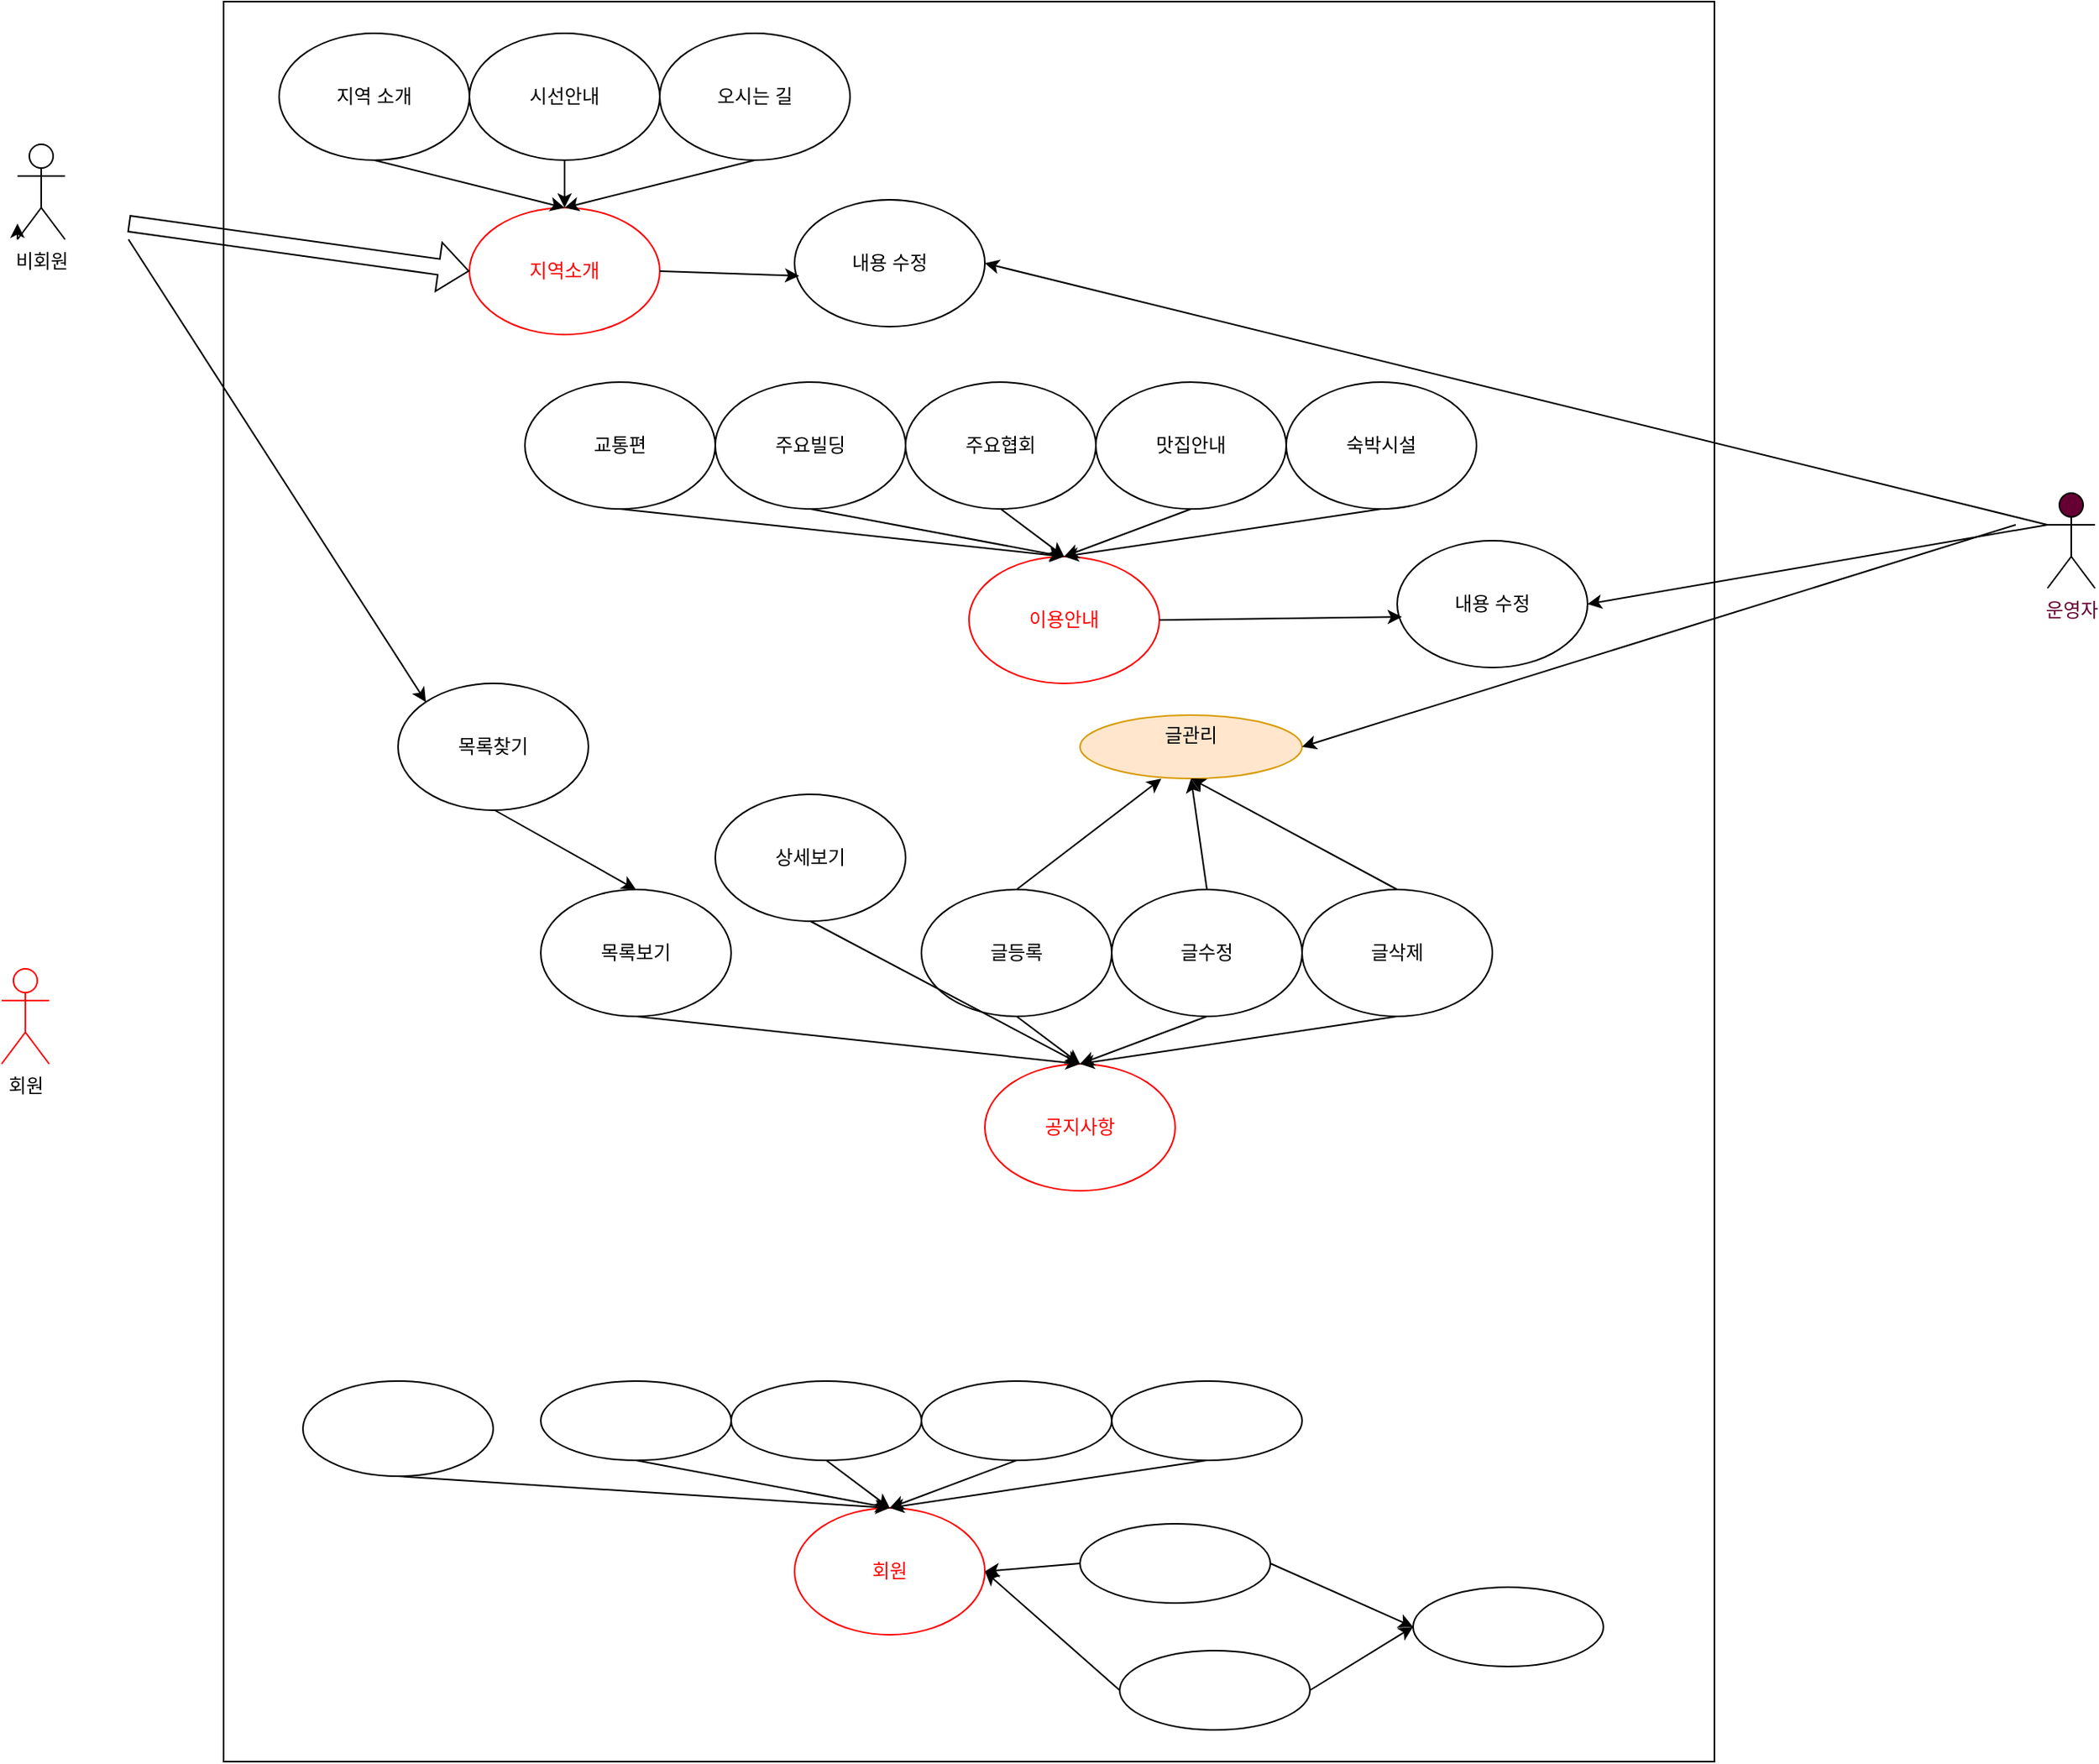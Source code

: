 <mxfile version="24.0.5" type="device">
  <diagram name="Page-1" id="2YBvvXClWsGukQMizWep">
    <mxGraphModel dx="1568" dy="1186" grid="1" gridSize="10" guides="1" tooltips="1" connect="1" arrows="1" fold="1" page="1" pageScale="1" pageWidth="850" pageHeight="1100" math="0" shadow="0">
      <root>
        <mxCell id="0" />
        <mxCell id="1" parent="0" />
        <mxCell id="-MzAeiQj3mPVBVqikxLo-1" value="" style="rounded=0;whiteSpace=wrap;html=1;" vertex="1" parent="1">
          <mxGeometry x="390" y="10" width="940" height="1110" as="geometry" />
        </mxCell>
        <mxCell id="-MzAeiQj3mPVBVqikxLo-2" value="비회원" style="shape=umlActor;verticalLabelPosition=bottom;verticalAlign=top;html=1;outlineConnect=0;" vertex="1" parent="1">
          <mxGeometry x="260" y="100" width="30" height="60" as="geometry" />
        </mxCell>
        <mxCell id="-MzAeiQj3mPVBVqikxLo-3" value="회원&lt;div&gt;&lt;br&gt;&lt;/div&gt;" style="shape=umlActor;verticalLabelPosition=bottom;verticalAlign=top;html=1;outlineConnect=0;strokeColor=#FF0000;" vertex="1" parent="1">
          <mxGeometry x="250" y="620" width="30" height="60" as="geometry" />
        </mxCell>
        <mxCell id="-MzAeiQj3mPVBVqikxLo-8" value="지역 소개" style="ellipse;whiteSpace=wrap;html=1;" vertex="1" parent="1">
          <mxGeometry x="425" y="30" width="120" height="80" as="geometry" />
        </mxCell>
        <mxCell id="-MzAeiQj3mPVBVqikxLo-9" value="시선안내" style="ellipse;whiteSpace=wrap;html=1;" vertex="1" parent="1">
          <mxGeometry x="545" y="30" width="120" height="80" as="geometry" />
        </mxCell>
        <mxCell id="-MzAeiQj3mPVBVqikxLo-10" value="오시는 길" style="ellipse;whiteSpace=wrap;html=1;" vertex="1" parent="1">
          <mxGeometry x="665" y="30" width="120" height="80" as="geometry" />
        </mxCell>
        <mxCell id="-MzAeiQj3mPVBVqikxLo-11" value="&lt;font color=&quot;#ff0000&quot;&gt;지역소개&lt;/font&gt;" style="ellipse;whiteSpace=wrap;html=1;strokeColor=#FF0000;" vertex="1" parent="1">
          <mxGeometry x="545" y="140" width="120" height="80" as="geometry" />
        </mxCell>
        <mxCell id="-MzAeiQj3mPVBVqikxLo-12" value="" style="endArrow=classic;html=1;rounded=0;exitX=0.5;exitY=1;exitDx=0;exitDy=0;entryX=0.5;entryY=0;entryDx=0;entryDy=0;" edge="1" parent="1" source="-MzAeiQj3mPVBVqikxLo-9" target="-MzAeiQj3mPVBVqikxLo-11">
          <mxGeometry width="50" height="50" relative="1" as="geometry">
            <mxPoint x="570" y="340" as="sourcePoint" />
            <mxPoint x="620" y="290" as="targetPoint" />
          </mxGeometry>
        </mxCell>
        <mxCell id="-MzAeiQj3mPVBVqikxLo-13" value="" style="endArrow=classic;html=1;rounded=0;exitX=0.5;exitY=1;exitDx=0;exitDy=0;entryX=0.5;entryY=0;entryDx=0;entryDy=0;" edge="1" parent="1" source="-MzAeiQj3mPVBVqikxLo-10" target="-MzAeiQj3mPVBVqikxLo-11">
          <mxGeometry width="50" height="50" relative="1" as="geometry">
            <mxPoint x="615" y="120" as="sourcePoint" />
            <mxPoint x="615" y="150" as="targetPoint" />
          </mxGeometry>
        </mxCell>
        <mxCell id="-MzAeiQj3mPVBVqikxLo-14" value="" style="endArrow=classic;html=1;rounded=0;exitX=0.5;exitY=1;exitDx=0;exitDy=0;entryX=0.5;entryY=0;entryDx=0;entryDy=0;" edge="1" parent="1" source="-MzAeiQj3mPVBVqikxLo-8" target="-MzAeiQj3mPVBVqikxLo-11">
          <mxGeometry width="50" height="50" relative="1" as="geometry">
            <mxPoint x="625" y="130" as="sourcePoint" />
            <mxPoint x="625" y="160" as="targetPoint" />
          </mxGeometry>
        </mxCell>
        <mxCell id="-MzAeiQj3mPVBVqikxLo-15" value="내용 수정" style="ellipse;whiteSpace=wrap;html=1;" vertex="1" parent="1">
          <mxGeometry x="750" y="135" width="120" height="80" as="geometry" />
        </mxCell>
        <mxCell id="-MzAeiQj3mPVBVqikxLo-16" style="edgeStyle=orthogonalEdgeStyle;rounded=0;orthogonalLoop=1;jettySize=auto;html=1;exitX=0;exitY=1;exitDx=0;exitDy=0;exitPerimeter=0;entryX=0;entryY=0.833;entryDx=0;entryDy=0;entryPerimeter=0;" edge="1" parent="1" source="-MzAeiQj3mPVBVqikxLo-2" target="-MzAeiQj3mPVBVqikxLo-2">
          <mxGeometry relative="1" as="geometry" />
        </mxCell>
        <mxCell id="-MzAeiQj3mPVBVqikxLo-17" value="" style="shape=flexArrow;endArrow=classic;html=1;rounded=0;entryX=0;entryY=0.5;entryDx=0;entryDy=0;" edge="1" parent="1" target="-MzAeiQj3mPVBVqikxLo-11">
          <mxGeometry width="50" height="50" relative="1" as="geometry">
            <mxPoint x="330" y="150" as="sourcePoint" />
            <mxPoint x="380" y="100" as="targetPoint" />
          </mxGeometry>
        </mxCell>
        <mxCell id="-MzAeiQj3mPVBVqikxLo-18" value="" style="endArrow=classic;html=1;rounded=0;entryX=0.025;entryY=0.6;entryDx=0;entryDy=0;entryPerimeter=0;exitX=1;exitY=0.5;exitDx=0;exitDy=0;" edge="1" parent="1" source="-MzAeiQj3mPVBVqikxLo-11" target="-MzAeiQj3mPVBVqikxLo-15">
          <mxGeometry width="50" height="50" relative="1" as="geometry">
            <mxPoint x="570" y="340" as="sourcePoint" />
            <mxPoint x="620" y="290" as="targetPoint" />
          </mxGeometry>
        </mxCell>
        <mxCell id="-MzAeiQj3mPVBVqikxLo-20" value="" style="endArrow=classic;html=1;rounded=0;entryX=1;entryY=0.5;entryDx=0;entryDy=0;exitX=0;exitY=0.333;exitDx=0;exitDy=0;exitPerimeter=0;" edge="1" parent="1" source="-MzAeiQj3mPVBVqikxLo-39" target="-MzAeiQj3mPVBVqikxLo-15">
          <mxGeometry width="50" height="50" relative="1" as="geometry">
            <mxPoint x="1320" y="160" as="sourcePoint" />
            <mxPoint x="730" y="290" as="targetPoint" />
          </mxGeometry>
        </mxCell>
        <mxCell id="-MzAeiQj3mPVBVqikxLo-22" value="교통편" style="ellipse;whiteSpace=wrap;html=1;" vertex="1" parent="1">
          <mxGeometry x="580" y="250" width="120" height="80" as="geometry" />
        </mxCell>
        <mxCell id="-MzAeiQj3mPVBVqikxLo-23" value="주요빌딩" style="ellipse;whiteSpace=wrap;html=1;" vertex="1" parent="1">
          <mxGeometry x="700" y="250" width="120" height="80" as="geometry" />
        </mxCell>
        <mxCell id="-MzAeiQj3mPVBVqikxLo-24" value="주요협회" style="ellipse;whiteSpace=wrap;html=1;" vertex="1" parent="1">
          <mxGeometry x="820" y="250" width="120" height="80" as="geometry" />
        </mxCell>
        <mxCell id="-MzAeiQj3mPVBVqikxLo-25" value="&lt;font color=&quot;#ff0000&quot;&gt;이용안내&lt;/font&gt;" style="ellipse;whiteSpace=wrap;html=1;strokeColor=#FF0000;" vertex="1" parent="1">
          <mxGeometry x="860" y="360" width="120" height="80" as="geometry" />
        </mxCell>
        <mxCell id="-MzAeiQj3mPVBVqikxLo-26" value="" style="endArrow=classic;html=1;rounded=0;exitX=0.5;exitY=1;exitDx=0;exitDy=0;entryX=0.5;entryY=0;entryDx=0;entryDy=0;" edge="1" parent="1" source="-MzAeiQj3mPVBVqikxLo-23" target="-MzAeiQj3mPVBVqikxLo-25">
          <mxGeometry width="50" height="50" relative="1" as="geometry">
            <mxPoint x="647.5" y="560" as="sourcePoint" />
            <mxPoint x="697.5" y="510" as="targetPoint" />
          </mxGeometry>
        </mxCell>
        <mxCell id="-MzAeiQj3mPVBVqikxLo-27" value="" style="endArrow=classic;html=1;rounded=0;exitX=0.5;exitY=1;exitDx=0;exitDy=0;entryX=0.5;entryY=0;entryDx=0;entryDy=0;" edge="1" parent="1" source="-MzAeiQj3mPVBVqikxLo-24" target="-MzAeiQj3mPVBVqikxLo-25">
          <mxGeometry width="50" height="50" relative="1" as="geometry">
            <mxPoint x="692.5" y="340" as="sourcePoint" />
            <mxPoint x="692.5" y="370" as="targetPoint" />
          </mxGeometry>
        </mxCell>
        <mxCell id="-MzAeiQj3mPVBVqikxLo-28" value="" style="endArrow=classic;html=1;rounded=0;exitX=0.5;exitY=1;exitDx=0;exitDy=0;entryX=0.5;entryY=0;entryDx=0;entryDy=0;" edge="1" parent="1" source="-MzAeiQj3mPVBVqikxLo-22" target="-MzAeiQj3mPVBVqikxLo-25">
          <mxGeometry width="50" height="50" relative="1" as="geometry">
            <mxPoint x="702.5" y="350" as="sourcePoint" />
            <mxPoint x="702.5" y="380" as="targetPoint" />
          </mxGeometry>
        </mxCell>
        <mxCell id="-MzAeiQj3mPVBVqikxLo-29" value="내용 수정" style="ellipse;whiteSpace=wrap;html=1;" vertex="1" parent="1">
          <mxGeometry x="1130" y="350" width="120" height="80" as="geometry" />
        </mxCell>
        <mxCell id="-MzAeiQj3mPVBVqikxLo-30" value="" style="endArrow=classic;html=1;rounded=0;entryX=0.025;entryY=0.6;entryDx=0;entryDy=0;entryPerimeter=0;exitX=1;exitY=0.5;exitDx=0;exitDy=0;" edge="1" parent="1" source="-MzAeiQj3mPVBVqikxLo-25" target="-MzAeiQj3mPVBVqikxLo-29">
          <mxGeometry width="50" height="50" relative="1" as="geometry">
            <mxPoint x="647.5" y="560" as="sourcePoint" />
            <mxPoint x="697.5" y="510" as="targetPoint" />
          </mxGeometry>
        </mxCell>
        <mxCell id="-MzAeiQj3mPVBVqikxLo-33" value="맛집안내" style="ellipse;whiteSpace=wrap;html=1;" vertex="1" parent="1">
          <mxGeometry x="940" y="250" width="120" height="80" as="geometry" />
        </mxCell>
        <mxCell id="-MzAeiQj3mPVBVqikxLo-34" value="숙박시설" style="ellipse;whiteSpace=wrap;html=1;" vertex="1" parent="1">
          <mxGeometry x="1060" y="250" width="120" height="80" as="geometry" />
        </mxCell>
        <mxCell id="-MzAeiQj3mPVBVqikxLo-36" value="" style="endArrow=classic;html=1;rounded=0;exitX=0.5;exitY=1;exitDx=0;exitDy=0;entryX=0.5;entryY=0;entryDx=0;entryDy=0;" edge="1" parent="1" source="-MzAeiQj3mPVBVqikxLo-33" target="-MzAeiQj3mPVBVqikxLo-25">
          <mxGeometry width="50" height="50" relative="1" as="geometry">
            <mxPoint x="830" y="360" as="sourcePoint" />
            <mxPoint x="880" y="310" as="targetPoint" />
          </mxGeometry>
        </mxCell>
        <mxCell id="-MzAeiQj3mPVBVqikxLo-37" value="" style="endArrow=classic;html=1;rounded=0;exitX=0.5;exitY=1;exitDx=0;exitDy=0;entryX=0.5;entryY=0;entryDx=0;entryDy=0;" edge="1" parent="1" source="-MzAeiQj3mPVBVqikxLo-34" target="-MzAeiQj3mPVBVqikxLo-25">
          <mxGeometry width="50" height="50" relative="1" as="geometry">
            <mxPoint x="830" y="360" as="sourcePoint" />
            <mxPoint x="880" y="310" as="targetPoint" />
          </mxGeometry>
        </mxCell>
        <mxCell id="-MzAeiQj3mPVBVqikxLo-39" value="&lt;font color=&quot;#660033&quot;&gt;운영자&lt;/font&gt;" style="shape=umlActor;verticalLabelPosition=bottom;verticalAlign=top;html=1;outlineConnect=0;fillColor=#660033;" vertex="1" parent="1">
          <mxGeometry x="1540" y="320" width="30" height="60" as="geometry" />
        </mxCell>
        <mxCell id="-MzAeiQj3mPVBVqikxLo-41" value="" style="endArrow=classic;html=1;rounded=0;exitX=0;exitY=0.333;exitDx=0;exitDy=0;exitPerimeter=0;entryX=1;entryY=0.5;entryDx=0;entryDy=0;" edge="1" parent="1" source="-MzAeiQj3mPVBVqikxLo-39" target="-MzAeiQj3mPVBVqikxLo-29">
          <mxGeometry width="50" height="50" relative="1" as="geometry">
            <mxPoint x="630" y="360" as="sourcePoint" />
            <mxPoint x="680" y="310" as="targetPoint" />
          </mxGeometry>
        </mxCell>
        <mxCell id="-MzAeiQj3mPVBVqikxLo-42" value="글관리&lt;div&gt;&lt;br&gt;&lt;/div&gt;" style="ellipse;whiteSpace=wrap;html=1;fillColor=#ffe6cc;strokeColor=#d79b00;" vertex="1" parent="1">
          <mxGeometry x="930" y="460" width="140" height="40" as="geometry" />
        </mxCell>
        <mxCell id="-MzAeiQj3mPVBVqikxLo-43" value="" style="endArrow=classic;html=1;rounded=0;entryX=1;entryY=0.5;entryDx=0;entryDy=0;" edge="1" parent="1" target="-MzAeiQj3mPVBVqikxLo-42">
          <mxGeometry width="50" height="50" relative="1" as="geometry">
            <mxPoint x="1520" y="340" as="sourcePoint" />
            <mxPoint x="1260" y="400" as="targetPoint" />
          </mxGeometry>
        </mxCell>
        <mxCell id="-MzAeiQj3mPVBVqikxLo-44" value="" style="endArrow=classic;html=1;rounded=0;entryX=0.5;entryY=0;entryDx=0;entryDy=0;exitX=1;exitY=0.5;exitDx=0;exitDy=0;" edge="1" parent="1" target="-MzAeiQj3mPVBVqikxLo-45">
          <mxGeometry width="50" height="50" relative="1" as="geometry">
            <mxPoint x="561" y="520" as="sourcePoint" />
            <mxPoint x="649" y="523" as="targetPoint" />
          </mxGeometry>
        </mxCell>
        <mxCell id="-MzAeiQj3mPVBVqikxLo-45" value="목록보기" style="ellipse;whiteSpace=wrap;html=1;" vertex="1" parent="1">
          <mxGeometry x="590" y="570" width="120" height="80" as="geometry" />
        </mxCell>
        <mxCell id="-MzAeiQj3mPVBVqikxLo-46" value="상세보기" style="ellipse;whiteSpace=wrap;html=1;" vertex="1" parent="1">
          <mxGeometry x="700" y="510" width="120" height="80" as="geometry" />
        </mxCell>
        <mxCell id="-MzAeiQj3mPVBVqikxLo-47" value="글등록" style="ellipse;whiteSpace=wrap;html=1;" vertex="1" parent="1">
          <mxGeometry x="830" y="570" width="120" height="80" as="geometry" />
        </mxCell>
        <mxCell id="-MzAeiQj3mPVBVqikxLo-48" value="&lt;font color=&quot;#ff0000&quot;&gt;공지사항&lt;/font&gt;" style="ellipse;whiteSpace=wrap;html=1;strokeColor=#FF0000;" vertex="1" parent="1">
          <mxGeometry x="870" y="680" width="120" height="80" as="geometry" />
        </mxCell>
        <mxCell id="-MzAeiQj3mPVBVqikxLo-49" value="" style="endArrow=classic;html=1;rounded=0;exitX=0.5;exitY=1;exitDx=0;exitDy=0;entryX=0.5;entryY=0;entryDx=0;entryDy=0;" edge="1" parent="1" source="-MzAeiQj3mPVBVqikxLo-46" target="-MzAeiQj3mPVBVqikxLo-48">
          <mxGeometry width="50" height="50" relative="1" as="geometry">
            <mxPoint x="657.5" y="880" as="sourcePoint" />
            <mxPoint x="707.5" y="830" as="targetPoint" />
          </mxGeometry>
        </mxCell>
        <mxCell id="-MzAeiQj3mPVBVqikxLo-50" value="" style="endArrow=classic;html=1;rounded=0;exitX=0.5;exitY=1;exitDx=0;exitDy=0;entryX=0.5;entryY=0;entryDx=0;entryDy=0;" edge="1" parent="1" source="-MzAeiQj3mPVBVqikxLo-47" target="-MzAeiQj3mPVBVqikxLo-48">
          <mxGeometry width="50" height="50" relative="1" as="geometry">
            <mxPoint x="702.5" y="660" as="sourcePoint" />
            <mxPoint x="702.5" y="690" as="targetPoint" />
          </mxGeometry>
        </mxCell>
        <mxCell id="-MzAeiQj3mPVBVqikxLo-51" value="" style="endArrow=classic;html=1;rounded=0;exitX=0.5;exitY=1;exitDx=0;exitDy=0;entryX=0.5;entryY=0;entryDx=0;entryDy=0;" edge="1" parent="1" source="-MzAeiQj3mPVBVqikxLo-45" target="-MzAeiQj3mPVBVqikxLo-48">
          <mxGeometry width="50" height="50" relative="1" as="geometry">
            <mxPoint x="712.5" y="670" as="sourcePoint" />
            <mxPoint x="712.5" y="700" as="targetPoint" />
          </mxGeometry>
        </mxCell>
        <mxCell id="-MzAeiQj3mPVBVqikxLo-54" value="글수정" style="ellipse;whiteSpace=wrap;html=1;" vertex="1" parent="1">
          <mxGeometry x="950" y="570" width="120" height="80" as="geometry" />
        </mxCell>
        <mxCell id="-MzAeiQj3mPVBVqikxLo-55" value="글삭제" style="ellipse;whiteSpace=wrap;html=1;" vertex="1" parent="1">
          <mxGeometry x="1070" y="570" width="120" height="80" as="geometry" />
        </mxCell>
        <mxCell id="-MzAeiQj3mPVBVqikxLo-56" value="" style="endArrow=classic;html=1;rounded=0;exitX=0.5;exitY=1;exitDx=0;exitDy=0;entryX=0.5;entryY=0;entryDx=0;entryDy=0;" edge="1" parent="1" source="-MzAeiQj3mPVBVqikxLo-54" target="-MzAeiQj3mPVBVqikxLo-48">
          <mxGeometry width="50" height="50" relative="1" as="geometry">
            <mxPoint x="840" y="680" as="sourcePoint" />
            <mxPoint x="890" y="630" as="targetPoint" />
          </mxGeometry>
        </mxCell>
        <mxCell id="-MzAeiQj3mPVBVqikxLo-57" value="" style="endArrow=classic;html=1;rounded=0;exitX=0.5;exitY=1;exitDx=0;exitDy=0;entryX=0.5;entryY=0;entryDx=0;entryDy=0;" edge="1" parent="1" source="-MzAeiQj3mPVBVqikxLo-55" target="-MzAeiQj3mPVBVqikxLo-48">
          <mxGeometry width="50" height="50" relative="1" as="geometry">
            <mxPoint x="840" y="680" as="sourcePoint" />
            <mxPoint x="890" y="630" as="targetPoint" />
          </mxGeometry>
        </mxCell>
        <mxCell id="-MzAeiQj3mPVBVqikxLo-58" value="" style="endArrow=classic;html=1;rounded=0;entryX=0.366;entryY=1.004;entryDx=0;entryDy=0;entryPerimeter=0;exitX=0.5;exitY=0;exitDx=0;exitDy=0;" edge="1" parent="1" source="-MzAeiQj3mPVBVqikxLo-47" target="-MzAeiQj3mPVBVqikxLo-42">
          <mxGeometry width="50" height="50" relative="1" as="geometry">
            <mxPoint x="780" y="540" as="sourcePoint" />
            <mxPoint x="830" y="490" as="targetPoint" />
          </mxGeometry>
        </mxCell>
        <mxCell id="-MzAeiQj3mPVBVqikxLo-73" value="" style="endArrow=classic;html=1;rounded=0;exitX=0.5;exitY=0;exitDx=0;exitDy=0;entryX=0.5;entryY=1;entryDx=0;entryDy=0;" edge="1" parent="1" source="-MzAeiQj3mPVBVqikxLo-54" target="-MzAeiQj3mPVBVqikxLo-42">
          <mxGeometry width="50" height="50" relative="1" as="geometry">
            <mxPoint x="900" y="580" as="sourcePoint" />
            <mxPoint x="991" y="500" as="targetPoint" />
          </mxGeometry>
        </mxCell>
        <mxCell id="-MzAeiQj3mPVBVqikxLo-74" value="" style="endArrow=classic;html=1;rounded=0;entryX=0.5;entryY=1;entryDx=0;entryDy=0;exitX=0.5;exitY=0;exitDx=0;exitDy=0;" edge="1" parent="1" source="-MzAeiQj3mPVBVqikxLo-55" target="-MzAeiQj3mPVBVqikxLo-42">
          <mxGeometry width="50" height="50" relative="1" as="geometry">
            <mxPoint x="910" y="590" as="sourcePoint" />
            <mxPoint x="1001" y="520" as="targetPoint" />
          </mxGeometry>
        </mxCell>
        <mxCell id="-MzAeiQj3mPVBVqikxLo-75" value="목록찾기" style="ellipse;whiteSpace=wrap;html=1;" vertex="1" parent="1">
          <mxGeometry x="500" y="440" width="120" height="80" as="geometry" />
        </mxCell>
        <mxCell id="-MzAeiQj3mPVBVqikxLo-76" value="" style="endArrow=classic;html=1;rounded=0;entryX=0;entryY=0;entryDx=0;entryDy=0;" edge="1" parent="1" target="-MzAeiQj3mPVBVqikxLo-75">
          <mxGeometry width="50" height="50" relative="1" as="geometry">
            <mxPoint x="330" y="160" as="sourcePoint" />
            <mxPoint x="830" y="490" as="targetPoint" />
          </mxGeometry>
        </mxCell>
        <mxCell id="-MzAeiQj3mPVBVqikxLo-78" value="" style="ellipse;whiteSpace=wrap;html=1;" vertex="1" parent="1">
          <mxGeometry x="440" y="880" width="120" height="60" as="geometry" />
        </mxCell>
        <mxCell id="-MzAeiQj3mPVBVqikxLo-79" value="" style="ellipse;whiteSpace=wrap;html=1;" vertex="1" parent="1">
          <mxGeometry x="590" y="880" width="120" height="50" as="geometry" />
        </mxCell>
        <mxCell id="-MzAeiQj3mPVBVqikxLo-80" value="" style="ellipse;whiteSpace=wrap;html=1;" vertex="1" parent="1">
          <mxGeometry x="710" y="880" width="120" height="50" as="geometry" />
        </mxCell>
        <mxCell id="-MzAeiQj3mPVBVqikxLo-81" value="&lt;font color=&quot;#ff0000&quot;&gt;회원&lt;/font&gt;" style="ellipse;whiteSpace=wrap;html=1;strokeColor=#FF0000;" vertex="1" parent="1">
          <mxGeometry x="750" y="960" width="120" height="80" as="geometry" />
        </mxCell>
        <mxCell id="-MzAeiQj3mPVBVqikxLo-82" value="" style="endArrow=classic;html=1;rounded=0;exitX=0.5;exitY=1;exitDx=0;exitDy=0;entryX=0.5;entryY=0;entryDx=0;entryDy=0;" edge="1" parent="1" source="-MzAeiQj3mPVBVqikxLo-79" target="-MzAeiQj3mPVBVqikxLo-81">
          <mxGeometry width="50" height="50" relative="1" as="geometry">
            <mxPoint x="537.5" y="1160" as="sourcePoint" />
            <mxPoint x="587.5" y="1110" as="targetPoint" />
          </mxGeometry>
        </mxCell>
        <mxCell id="-MzAeiQj3mPVBVqikxLo-83" value="" style="endArrow=classic;html=1;rounded=0;exitX=0.5;exitY=1;exitDx=0;exitDy=0;entryX=0.5;entryY=0;entryDx=0;entryDy=0;" edge="1" parent="1" source="-MzAeiQj3mPVBVqikxLo-80" target="-MzAeiQj3mPVBVqikxLo-81">
          <mxGeometry width="50" height="50" relative="1" as="geometry">
            <mxPoint x="582.5" y="940" as="sourcePoint" />
            <mxPoint x="582.5" y="970" as="targetPoint" />
          </mxGeometry>
        </mxCell>
        <mxCell id="-MzAeiQj3mPVBVqikxLo-84" value="" style="endArrow=classic;html=1;rounded=0;exitX=0.5;exitY=1;exitDx=0;exitDy=0;entryX=0.5;entryY=0;entryDx=0;entryDy=0;" edge="1" parent="1" source="-MzAeiQj3mPVBVqikxLo-78" target="-MzAeiQj3mPVBVqikxLo-81">
          <mxGeometry width="50" height="50" relative="1" as="geometry">
            <mxPoint x="592.5" y="950" as="sourcePoint" />
            <mxPoint x="592.5" y="980" as="targetPoint" />
          </mxGeometry>
        </mxCell>
        <mxCell id="-MzAeiQj3mPVBVqikxLo-85" value="" style="ellipse;whiteSpace=wrap;html=1;" vertex="1" parent="1">
          <mxGeometry x="830" y="880" width="120" height="50" as="geometry" />
        </mxCell>
        <mxCell id="-MzAeiQj3mPVBVqikxLo-86" value="" style="ellipse;whiteSpace=wrap;html=1;" vertex="1" parent="1">
          <mxGeometry x="950" y="880" width="120" height="50" as="geometry" />
        </mxCell>
        <mxCell id="-MzAeiQj3mPVBVqikxLo-87" value="" style="endArrow=classic;html=1;rounded=0;exitX=0.5;exitY=1;exitDx=0;exitDy=0;entryX=0.5;entryY=0;entryDx=0;entryDy=0;" edge="1" parent="1" source="-MzAeiQj3mPVBVqikxLo-85" target="-MzAeiQj3mPVBVqikxLo-81">
          <mxGeometry width="50" height="50" relative="1" as="geometry">
            <mxPoint x="720" y="960" as="sourcePoint" />
            <mxPoint x="770" y="910" as="targetPoint" />
          </mxGeometry>
        </mxCell>
        <mxCell id="-MzAeiQj3mPVBVqikxLo-88" value="" style="endArrow=classic;html=1;rounded=0;exitX=0.5;exitY=1;exitDx=0;exitDy=0;entryX=0.5;entryY=0;entryDx=0;entryDy=0;" edge="1" parent="1" source="-MzAeiQj3mPVBVqikxLo-86" target="-MzAeiQj3mPVBVqikxLo-81">
          <mxGeometry width="50" height="50" relative="1" as="geometry">
            <mxPoint x="720" y="960" as="sourcePoint" />
            <mxPoint x="770" y="910" as="targetPoint" />
          </mxGeometry>
        </mxCell>
        <mxCell id="-MzAeiQj3mPVBVqikxLo-90" value="" style="ellipse;whiteSpace=wrap;html=1;" vertex="1" parent="1">
          <mxGeometry x="930" y="970" width="120" height="50" as="geometry" />
        </mxCell>
        <mxCell id="-MzAeiQj3mPVBVqikxLo-91" value="" style="ellipse;whiteSpace=wrap;html=1;" vertex="1" parent="1">
          <mxGeometry x="955" y="1050" width="120" height="50" as="geometry" />
        </mxCell>
        <mxCell id="-MzAeiQj3mPVBVqikxLo-92" value="" style="endArrow=classic;html=1;rounded=0;exitX=0;exitY=0.5;exitDx=0;exitDy=0;entryX=1;entryY=0.5;entryDx=0;entryDy=0;" edge="1" parent="1" source="-MzAeiQj3mPVBVqikxLo-90" target="-MzAeiQj3mPVBVqikxLo-81">
          <mxGeometry width="50" height="50" relative="1" as="geometry">
            <mxPoint x="835" y="1050" as="sourcePoint" />
            <mxPoint x="925" y="1050" as="targetPoint" />
          </mxGeometry>
        </mxCell>
        <mxCell id="-MzAeiQj3mPVBVqikxLo-93" value="" style="endArrow=classic;html=1;rounded=0;exitX=0;exitY=0.5;exitDx=0;exitDy=0;entryX=1;entryY=0.5;entryDx=0;entryDy=0;" edge="1" parent="1" source="-MzAeiQj3mPVBVqikxLo-91" target="-MzAeiQj3mPVBVqikxLo-81">
          <mxGeometry width="50" height="50" relative="1" as="geometry">
            <mxPoint x="835" y="1050" as="sourcePoint" />
            <mxPoint x="925" y="1050" as="targetPoint" />
          </mxGeometry>
        </mxCell>
        <mxCell id="-MzAeiQj3mPVBVqikxLo-94" value="" style="ellipse;whiteSpace=wrap;html=1;" vertex="1" parent="1">
          <mxGeometry x="1140" y="1010" width="120" height="50" as="geometry" />
        </mxCell>
        <mxCell id="-MzAeiQj3mPVBVqikxLo-96" value="" style="endArrow=classic;html=1;rounded=0;exitX=1;exitY=0.5;exitDx=0;exitDy=0;entryX=0;entryY=0.5;entryDx=0;entryDy=0;" edge="1" parent="1" source="-MzAeiQj3mPVBVqikxLo-90" target="-MzAeiQj3mPVBVqikxLo-94">
          <mxGeometry width="50" height="50" relative="1" as="geometry">
            <mxPoint x="780" y="1140" as="sourcePoint" />
            <mxPoint x="830" y="1090" as="targetPoint" />
          </mxGeometry>
        </mxCell>
        <mxCell id="-MzAeiQj3mPVBVqikxLo-97" value="" style="endArrow=classic;html=1;rounded=0;exitX=1;exitY=0.5;exitDx=0;exitDy=0;entryX=0;entryY=0.5;entryDx=0;entryDy=0;" edge="1" parent="1" source="-MzAeiQj3mPVBVqikxLo-91" target="-MzAeiQj3mPVBVqikxLo-94">
          <mxGeometry width="50" height="50" relative="1" as="geometry">
            <mxPoint x="1075" y="1025" as="sourcePoint" />
            <mxPoint x="1150" y="1065" as="targetPoint" />
          </mxGeometry>
        </mxCell>
      </root>
    </mxGraphModel>
  </diagram>
</mxfile>
